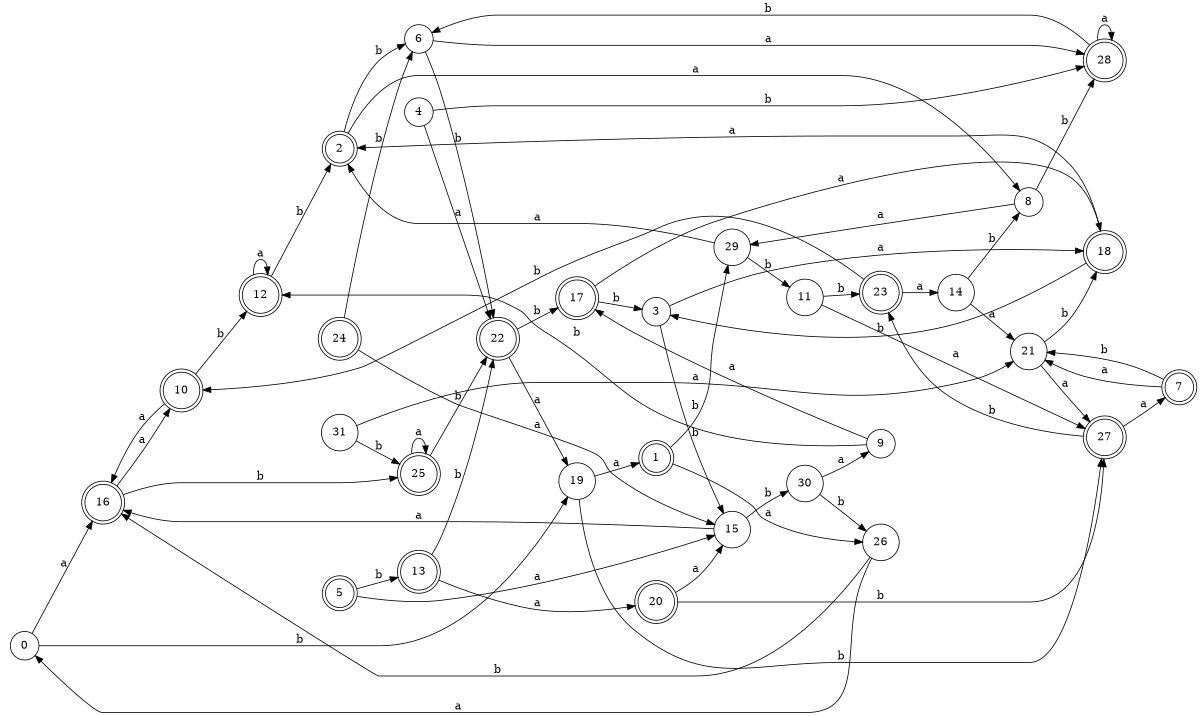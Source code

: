 digraph n26_3 {
__start0 [label="" shape="none"];

rankdir=LR;
size="8,5";

s0 [style="filled", color="black", fillcolor="white" shape="circle", label="0"];
s1 [style="rounded,filled", color="black", fillcolor="white" shape="doublecircle", label="1"];
s2 [style="rounded,filled", color="black", fillcolor="white" shape="doublecircle", label="2"];
s3 [style="filled", color="black", fillcolor="white" shape="circle", label="3"];
s4 [style="filled", color="black", fillcolor="white" shape="circle", label="4"];
s5 [style="rounded,filled", color="black", fillcolor="white" shape="doublecircle", label="5"];
s6 [style="filled", color="black", fillcolor="white" shape="circle", label="6"];
s7 [style="rounded,filled", color="black", fillcolor="white" shape="doublecircle", label="7"];
s8 [style="filled", color="black", fillcolor="white" shape="circle", label="8"];
s9 [style="filled", color="black", fillcolor="white" shape="circle", label="9"];
s10 [style="rounded,filled", color="black", fillcolor="white" shape="doublecircle", label="10"];
s11 [style="filled", color="black", fillcolor="white" shape="circle", label="11"];
s12 [style="rounded,filled", color="black", fillcolor="white" shape="doublecircle", label="12"];
s13 [style="rounded,filled", color="black", fillcolor="white" shape="doublecircle", label="13"];
s14 [style="filled", color="black", fillcolor="white" shape="circle", label="14"];
s15 [style="filled", color="black", fillcolor="white" shape="circle", label="15"];
s16 [style="rounded,filled", color="black", fillcolor="white" shape="doublecircle", label="16"];
s17 [style="rounded,filled", color="black", fillcolor="white" shape="doublecircle", label="17"];
s18 [style="rounded,filled", color="black", fillcolor="white" shape="doublecircle", label="18"];
s19 [style="filled", color="black", fillcolor="white" shape="circle", label="19"];
s20 [style="rounded,filled", color="black", fillcolor="white" shape="doublecircle", label="20"];
s21 [style="filled", color="black", fillcolor="white" shape="circle", label="21"];
s22 [style="rounded,filled", color="black", fillcolor="white" shape="doublecircle", label="22"];
s23 [style="rounded,filled", color="black", fillcolor="white" shape="doublecircle", label="23"];
s24 [style="rounded,filled", color="black", fillcolor="white" shape="doublecircle", label="24"];
s25 [style="rounded,filled", color="black", fillcolor="white" shape="doublecircle", label="25"];
s26 [style="filled", color="black", fillcolor="white" shape="circle", label="26"];
s27 [style="rounded,filled", color="black", fillcolor="white" shape="doublecircle", label="27"];
s28 [style="rounded,filled", color="black", fillcolor="white" shape="doublecircle", label="28"];
s29 [style="filled", color="black", fillcolor="white" shape="circle", label="29"];
s30 [style="filled", color="black", fillcolor="white" shape="circle", label="30"];
s31 [style="filled", color="black", fillcolor="white" shape="circle", label="31"];
s0 -> s16 [label="a"];
s0 -> s19 [label="b"];
s1 -> s26 [label="a"];
s1 -> s29 [label="b"];
s2 -> s8 [label="a"];
s2 -> s6 [label="b"];
s3 -> s18 [label="a"];
s3 -> s15 [label="b"];
s4 -> s22 [label="a"];
s4 -> s28 [label="b"];
s5 -> s15 [label="a"];
s5 -> s13 [label="b"];
s6 -> s28 [label="a"];
s6 -> s22 [label="b"];
s7 -> s21 [label="a"];
s7 -> s21 [label="b"];
s8 -> s29 [label="a"];
s8 -> s28 [label="b"];
s9 -> s17 [label="a"];
s9 -> s12 [label="b"];
s10 -> s16 [label="a"];
s10 -> s12 [label="b"];
s11 -> s27 [label="a"];
s11 -> s23 [label="b"];
s12 -> s12 [label="a"];
s12 -> s2 [label="b"];
s13 -> s20 [label="a"];
s13 -> s22 [label="b"];
s14 -> s21 [label="a"];
s14 -> s8 [label="b"];
s15 -> s16 [label="a"];
s15 -> s30 [label="b"];
s16 -> s10 [label="a"];
s16 -> s25 [label="b"];
s17 -> s18 [label="a"];
s17 -> s3 [label="b"];
s18 -> s2 [label="a"];
s18 -> s3 [label="b"];
s19 -> s1 [label="a"];
s19 -> s27 [label="b"];
s20 -> s15 [label="a"];
s20 -> s27 [label="b"];
s21 -> s27 [label="a"];
s21 -> s18 [label="b"];
s22 -> s19 [label="a"];
s22 -> s17 [label="b"];
s23 -> s14 [label="a"];
s23 -> s10 [label="b"];
s24 -> s15 [label="a"];
s24 -> s6 [label="b"];
s25 -> s25 [label="a"];
s25 -> s22 [label="b"];
s26 -> s0 [label="a"];
s26 -> s16 [label="b"];
s27 -> s7 [label="a"];
s27 -> s23 [label="b"];
s28 -> s28 [label="a"];
s28 -> s6 [label="b"];
s29 -> s2 [label="a"];
s29 -> s11 [label="b"];
s30 -> s9 [label="a"];
s30 -> s26 [label="b"];
s31 -> s21 [label="a"];
s31 -> s25 [label="b"];

}
